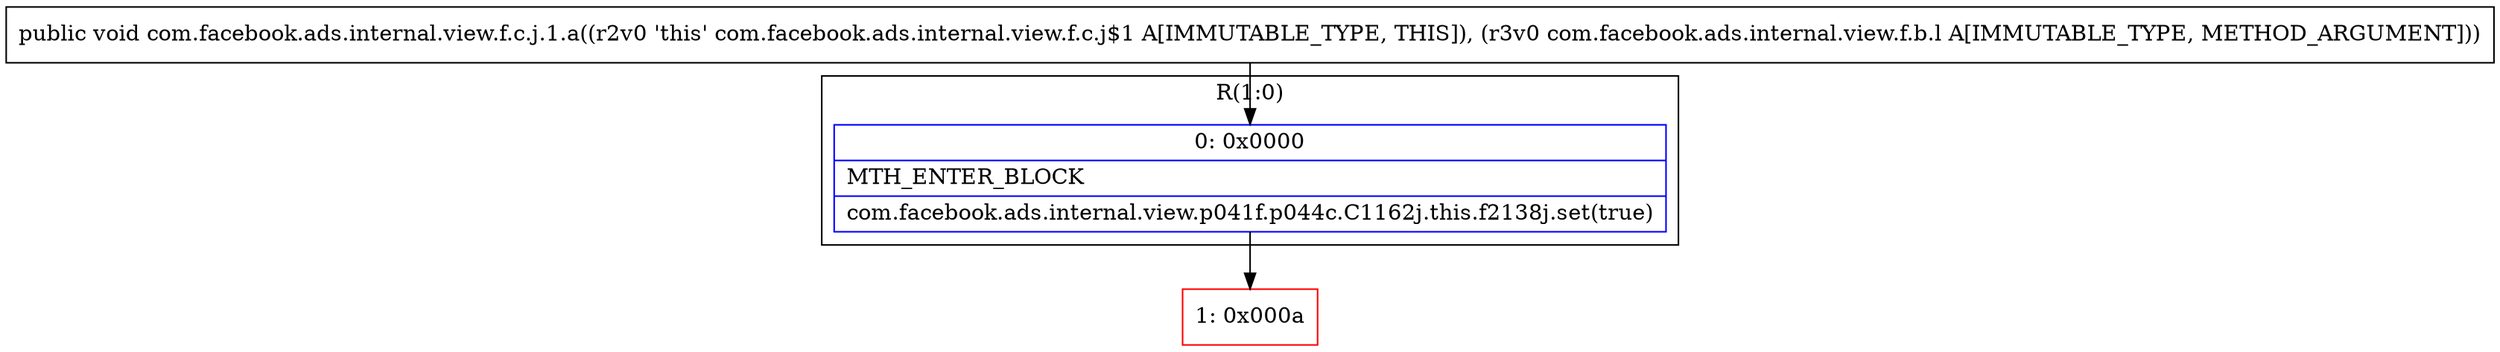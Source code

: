 digraph "CFG forcom.facebook.ads.internal.view.f.c.j.1.a(Lcom\/facebook\/ads\/internal\/view\/f\/b\/l;)V" {
subgraph cluster_Region_1715104342 {
label = "R(1:0)";
node [shape=record,color=blue];
Node_0 [shape=record,label="{0\:\ 0x0000|MTH_ENTER_BLOCK\l|com.facebook.ads.internal.view.p041f.p044c.C1162j.this.f2138j.set(true)\l}"];
}
Node_1 [shape=record,color=red,label="{1\:\ 0x000a}"];
MethodNode[shape=record,label="{public void com.facebook.ads.internal.view.f.c.j.1.a((r2v0 'this' com.facebook.ads.internal.view.f.c.j$1 A[IMMUTABLE_TYPE, THIS]), (r3v0 com.facebook.ads.internal.view.f.b.l A[IMMUTABLE_TYPE, METHOD_ARGUMENT])) }"];
MethodNode -> Node_0;
Node_0 -> Node_1;
}

